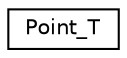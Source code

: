 digraph "Graphical Class Hierarchy"
{
  edge [fontname="Helvetica",fontsize="10",labelfontname="Helvetica",labelfontsize="10"];
  node [fontname="Helvetica",fontsize="10",shape=record];
  rankdir="LR";
  Node0 [label="Point_T",height=0.2,width=0.4,color="black", fillcolor="white", style="filled",URL="$structPoint__T.html"];
}
